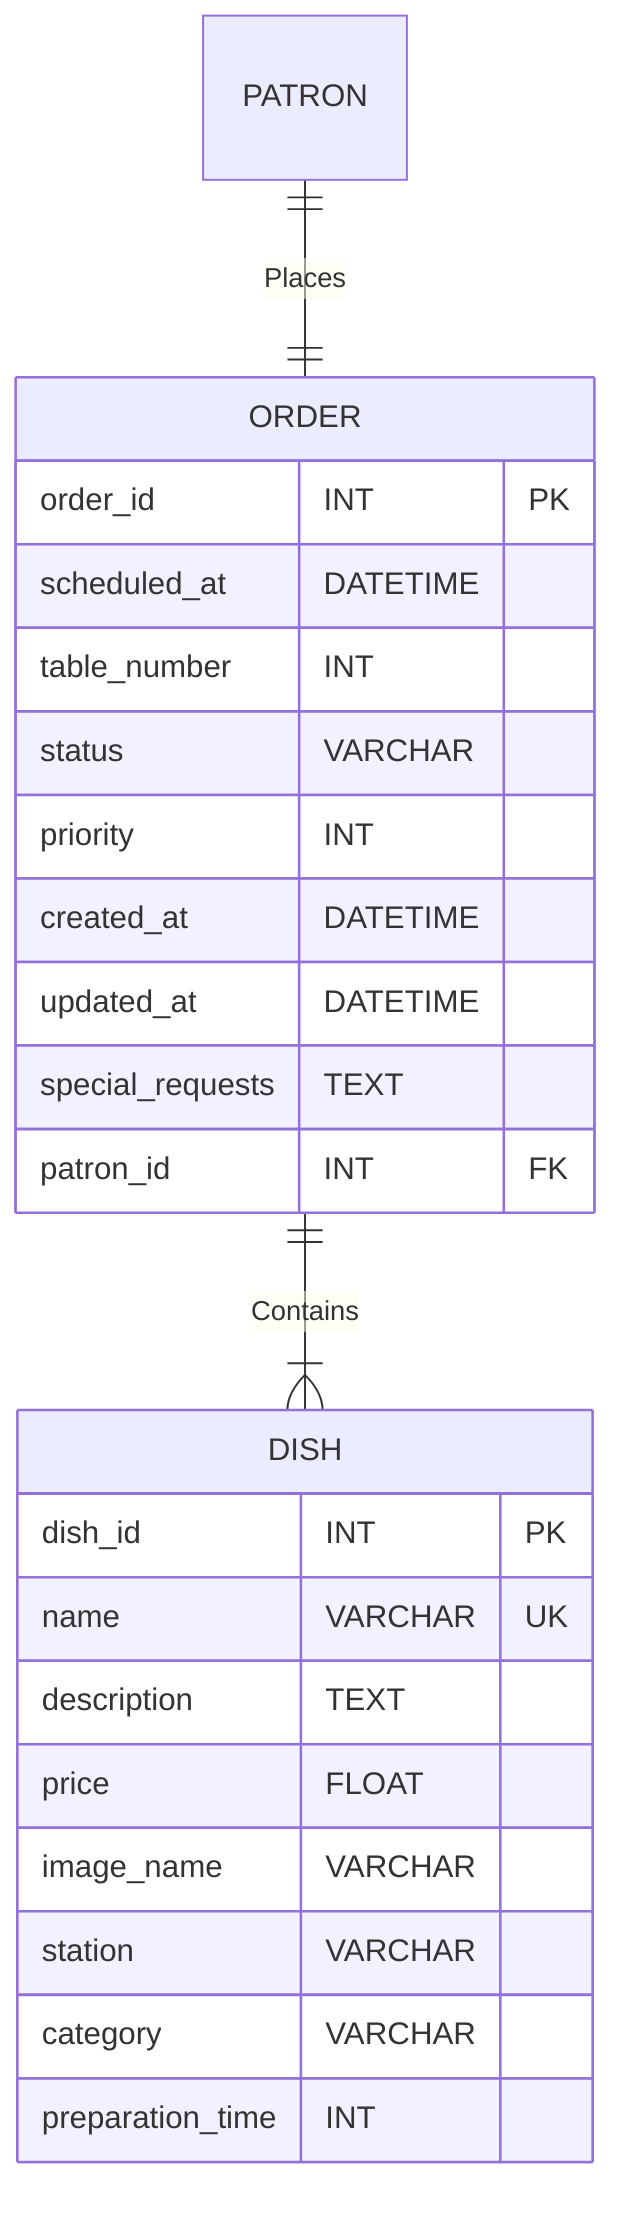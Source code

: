 erDiagram
    %% Patron-related entities
    ORDER {
        order_id INT PK
        scheduled_at DATETIME
        table_number INT
        status VARCHAR
        priority INT
        created_at DATETIME
        updated_at DATETIME
        special_requests TEXT
        patron_id INT FK
    }

    DISH {
        dish_id INT PK
        name VARCHAR UK
        description TEXT
        price FLOAT
        image_name VARCHAR
        station VARCHAR
        category VARCHAR
        preparation_time INT
    }
    PATRON ||--|| ORDER : Places
    ORDER ||--|{ DISH : Contains